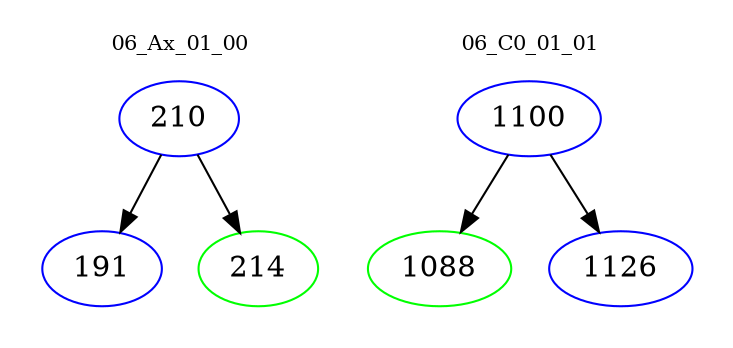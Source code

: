 digraph{
subgraph cluster_0 {
color = white
label = "06_Ax_01_00";
fontsize=10;
T0_210 [label="210", color="blue"]
T0_210 -> T0_191 [color="black"]
T0_191 [label="191", color="blue"]
T0_210 -> T0_214 [color="black"]
T0_214 [label="214", color="green"]
}
subgraph cluster_1 {
color = white
label = "06_C0_01_01";
fontsize=10;
T1_1100 [label="1100", color="blue"]
T1_1100 -> T1_1088 [color="black"]
T1_1088 [label="1088", color="green"]
T1_1100 -> T1_1126 [color="black"]
T1_1126 [label="1126", color="blue"]
}
}
